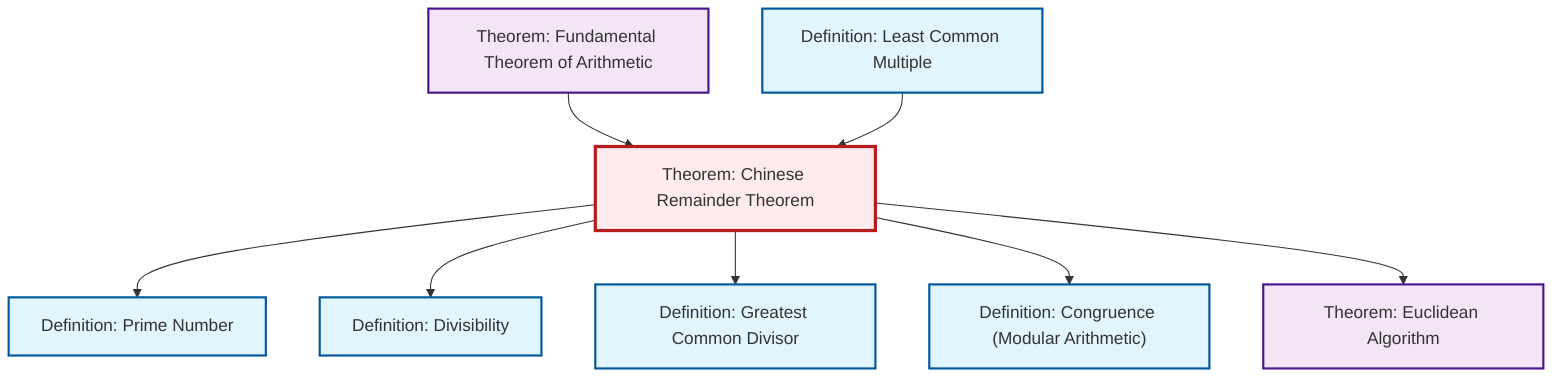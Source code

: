 graph TD
    classDef definition fill:#e1f5fe,stroke:#01579b,stroke-width:2px
    classDef theorem fill:#f3e5f5,stroke:#4a148c,stroke-width:2px
    classDef axiom fill:#fff3e0,stroke:#e65100,stroke-width:2px
    classDef example fill:#e8f5e9,stroke:#1b5e20,stroke-width:2px
    classDef current fill:#ffebee,stroke:#b71c1c,stroke-width:3px
    def-gcd["Definition: Greatest Common Divisor"]:::definition
    def-congruence["Definition: Congruence (Modular Arithmetic)"]:::definition
    thm-chinese-remainder["Theorem: Chinese Remainder Theorem"]:::theorem
    def-lcm["Definition: Least Common Multiple"]:::definition
    thm-fundamental-arithmetic["Theorem: Fundamental Theorem of Arithmetic"]:::theorem
    def-divisibility["Definition: Divisibility"]:::definition
    thm-euclidean-algorithm["Theorem: Euclidean Algorithm"]:::theorem
    def-prime["Definition: Prime Number"]:::definition
    thm-chinese-remainder --> def-prime
    thm-chinese-remainder --> def-divisibility
    thm-chinese-remainder --> def-gcd
    thm-fundamental-arithmetic --> thm-chinese-remainder
    def-lcm --> thm-chinese-remainder
    thm-chinese-remainder --> def-congruence
    thm-chinese-remainder --> thm-euclidean-algorithm
    class thm-chinese-remainder current